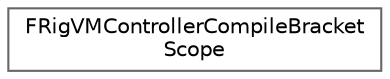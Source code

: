 digraph "Graphical Class Hierarchy"
{
 // INTERACTIVE_SVG=YES
 // LATEX_PDF_SIZE
  bgcolor="transparent";
  edge [fontname=Helvetica,fontsize=10,labelfontname=Helvetica,labelfontsize=10];
  node [fontname=Helvetica,fontsize=10,shape=box,height=0.2,width=0.4];
  rankdir="LR";
  Node0 [id="Node000000",label="FRigVMControllerCompileBracket\lScope",height=0.2,width=0.4,color="grey40", fillcolor="white", style="filled",URL="$dd/d4d/classFRigVMControllerCompileBracketScope.html",tooltip=" "];
}
